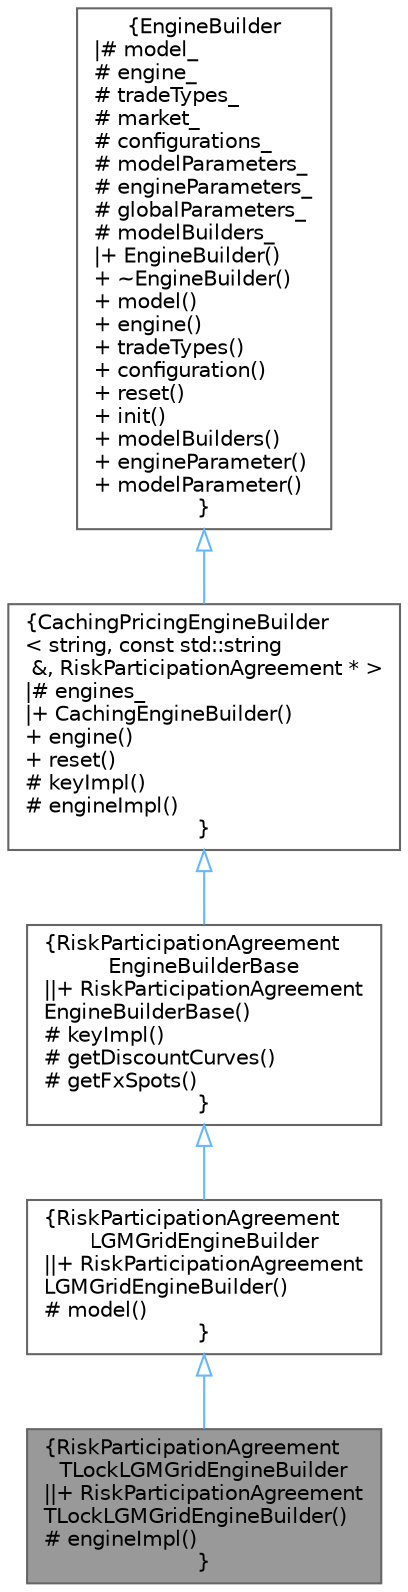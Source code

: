 digraph "RiskParticipationAgreementTLockLGMGridEngineBuilder"
{
 // INTERACTIVE_SVG=YES
 // LATEX_PDF_SIZE
  bgcolor="transparent";
  edge [fontname=Helvetica,fontsize=10,labelfontname=Helvetica,labelfontsize=10];
  node [fontname=Helvetica,fontsize=10,shape=box,height=0.2,width=0.4];
  Node1 [label="{RiskParticipationAgreement\lTLockLGMGridEngineBuilder\n||+ RiskParticipationAgreement\lTLockLGMGridEngineBuilder()\l# engineImpl()\l}",height=0.2,width=0.4,color="gray40", fillcolor="grey60", style="filled", fontcolor="black",tooltip="RPA Numeric LGM engine builder for tlock underlyings."];
  Node2 -> Node1 [dir="back",color="steelblue1",style="solid",arrowtail="onormal"];
  Node2 [label="{RiskParticipationAgreement\lLGMGridEngineBuilder\n||+ RiskParticipationAgreement\lLGMGridEngineBuilder()\l# model()\l}",height=0.2,width=0.4,color="gray40", fillcolor="white", style="filled",URL="$classore_1_1data_1_1_risk_participation_agreement_l_g_m_grid_engine_builder.html",tooltip="RPA Numeric LGM base builder."];
  Node3 -> Node2 [dir="back",color="steelblue1",style="solid",arrowtail="onormal"];
  Node3 [label="{RiskParticipationAgreement\lEngineBuilderBase\n||+ RiskParticipationAgreement\lEngineBuilderBase()\l# keyImpl()\l# getDiscountCurves()\l# getFxSpots()\l}",height=0.2,width=0.4,color="gray40", fillcolor="white", style="filled",URL="$classore_1_1data_1_1_risk_participation_agreement_engine_builder_base.html",tooltip="RPA base engine builder."];
  Node4 -> Node3 [dir="back",color="steelblue1",style="solid",arrowtail="onormal"];
  Node4 [label="{CachingPricingEngineBuilder\l\< string, const std::string\l &, RiskParticipationAgreement * \>\n|# engines_\l|+ CachingEngineBuilder()\l+ engine()\l+ reset()\l# keyImpl()\l# engineImpl()\l}",height=0.2,width=0.4,color="gray40", fillcolor="white", style="filled",URL="$classore_1_1data_1_1_caching_engine_builder.html",tooltip="Abstract template EngineBuilder class that can cache engines and coupon pricers."];
  Node5 -> Node4 [dir="back",color="steelblue1",style="solid",arrowtail="onormal"];
  Node5 [label="{EngineBuilder\n|# model_\l# engine_\l# tradeTypes_\l# market_\l# configurations_\l# modelParameters_\l# engineParameters_\l# globalParameters_\l# modelBuilders_\l|+ EngineBuilder()\l+ ~EngineBuilder()\l+ model()\l+ engine()\l+ tradeTypes()\l+ configuration()\l+ reset()\l+ init()\l+ modelBuilders()\l+ engineParameter()\l+ modelParameter()\l}",height=0.2,width=0.4,color="gray40", fillcolor="white", style="filled",URL="$classore_1_1data_1_1_engine_builder.html",tooltip="Base PricingEngine Builder class for a specific model and engine."];
}
